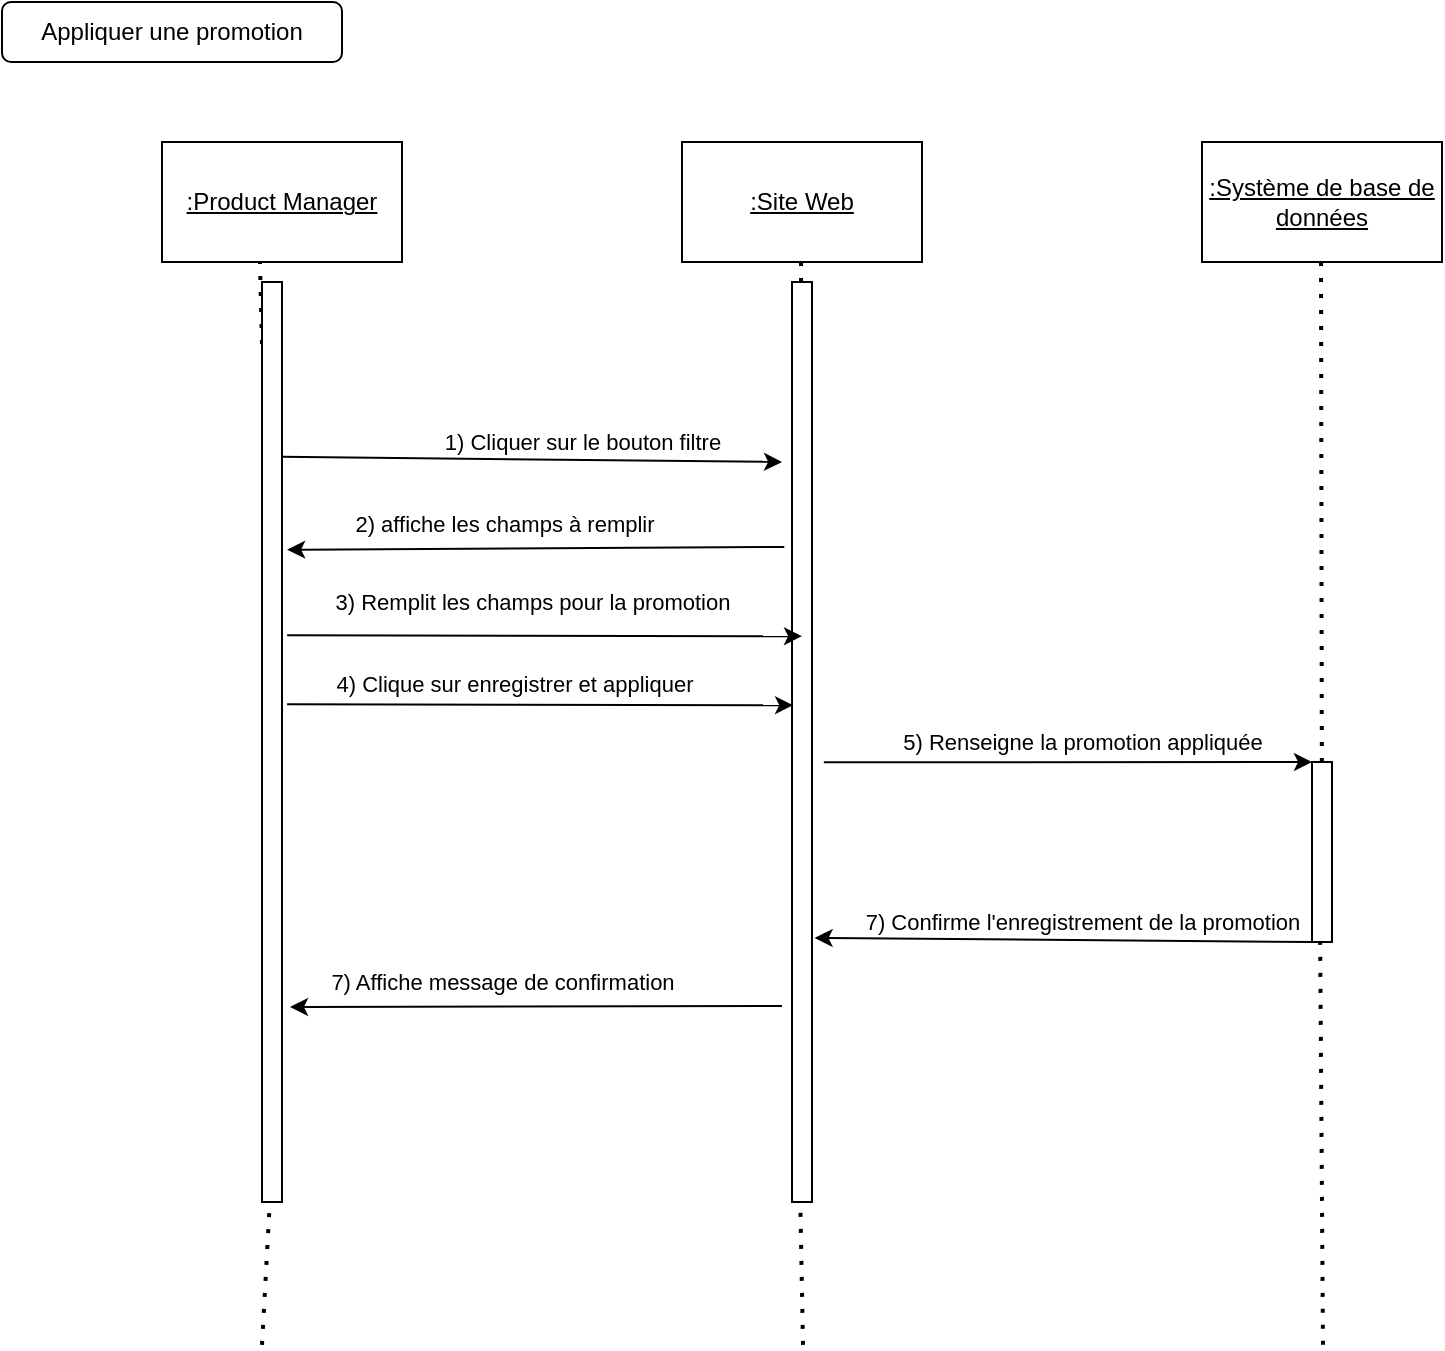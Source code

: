 <mxfile version="21.4.0" type="github">
  <diagram name="Page-1" id="Un62vdYVXbTe91Y6Ss48">
    <mxGraphModel dx="1434" dy="764" grid="1" gridSize="10" guides="1" tooltips="1" connect="1" arrows="1" fold="1" page="1" pageScale="1" pageWidth="827" pageHeight="1169" math="0" shadow="0">
      <root>
        <mxCell id="0" />
        <mxCell id="1" parent="0" />
        <mxCell id="DuPCtcCv23s6D15s6U2P-1" value="&lt;u&gt;:Product Manager&lt;/u&gt;" style="rounded=0;whiteSpace=wrap;html=1;" vertex="1" parent="1">
          <mxGeometry x="110" y="160" width="120" height="60" as="geometry" />
        </mxCell>
        <mxCell id="DuPCtcCv23s6D15s6U2P-2" value="&lt;u&gt;:Site Web&lt;/u&gt;" style="rounded=0;whiteSpace=wrap;html=1;" vertex="1" parent="1">
          <mxGeometry x="370" y="160" width="120" height="60" as="geometry" />
        </mxCell>
        <mxCell id="DuPCtcCv23s6D15s6U2P-3" value="&lt;u&gt;:Système de base de données&lt;/u&gt;" style="rounded=0;whiteSpace=wrap;html=1;" vertex="1" parent="1">
          <mxGeometry x="630" y="160" width="120" height="60" as="geometry" />
        </mxCell>
        <mxCell id="DuPCtcCv23s6D15s6U2P-4" value="Appliquer une promotion" style="rounded=1;whiteSpace=wrap;html=1;" vertex="1" parent="1">
          <mxGeometry x="30" y="90" width="170" height="30" as="geometry" />
        </mxCell>
        <mxCell id="DuPCtcCv23s6D15s6U2P-5" value="" style="endArrow=none;dashed=1;html=1;dashPattern=1 3;strokeWidth=2;rounded=0;entryX=0.408;entryY=0.993;entryDx=0;entryDy=0;entryPerimeter=0;" edge="1" parent="1" source="DuPCtcCv23s6D15s6U2P-9" target="DuPCtcCv23s6D15s6U2P-1">
          <mxGeometry width="50" height="50" relative="1" as="geometry">
            <mxPoint x="160" y="761.429" as="sourcePoint" />
            <mxPoint x="480" y="350" as="targetPoint" />
          </mxGeometry>
        </mxCell>
        <mxCell id="DuPCtcCv23s6D15s6U2P-6" value="" style="endArrow=none;dashed=1;html=1;dashPattern=1 3;strokeWidth=2;rounded=0;entryX=0.408;entryY=0.993;entryDx=0;entryDy=0;entryPerimeter=0;" edge="1" parent="1" source="DuPCtcCv23s6D15s6U2P-12">
          <mxGeometry width="50" height="50" relative="1" as="geometry">
            <mxPoint x="430.5" y="761.429" as="sourcePoint" />
            <mxPoint x="429.5" y="220" as="targetPoint" />
          </mxGeometry>
        </mxCell>
        <mxCell id="DuPCtcCv23s6D15s6U2P-7" value="" style="endArrow=none;dashed=1;html=1;dashPattern=1 3;strokeWidth=2;rounded=0;entryX=0.408;entryY=0.993;entryDx=0;entryDy=0;entryPerimeter=0;" edge="1" parent="1" source="DuPCtcCv23s6D15s6U2P-19">
          <mxGeometry width="50" height="50" relative="1" as="geometry">
            <mxPoint x="690.5" y="761.429" as="sourcePoint" />
            <mxPoint x="689.5" y="220" as="targetPoint" />
          </mxGeometry>
        </mxCell>
        <mxCell id="DuPCtcCv23s6D15s6U2P-8" value="" style="endArrow=none;dashed=1;html=1;dashPattern=1 3;strokeWidth=2;rounded=0;entryX=0.408;entryY=0.993;entryDx=0;entryDy=0;entryPerimeter=0;" edge="1" parent="1" target="DuPCtcCv23s6D15s6U2P-9">
          <mxGeometry width="50" height="50" relative="1" as="geometry">
            <mxPoint x="160" y="761.429" as="sourcePoint" />
            <mxPoint x="159" y="220" as="targetPoint" />
          </mxGeometry>
        </mxCell>
        <mxCell id="DuPCtcCv23s6D15s6U2P-9" value="" style="rounded=0;whiteSpace=wrap;html=1;" vertex="1" parent="1">
          <mxGeometry x="160" y="230" width="10" height="460" as="geometry" />
        </mxCell>
        <mxCell id="DuPCtcCv23s6D15s6U2P-10" value="1) Cliquer sur le bouton filtre" style="endArrow=classic;html=1;rounded=0;exitX=0.971;exitY=0.19;exitDx=0;exitDy=0;exitPerimeter=0;" edge="1" parent="1" source="DuPCtcCv23s6D15s6U2P-9">
          <mxGeometry x="0.2" y="9" width="50" height="50" relative="1" as="geometry">
            <mxPoint x="430" y="380" as="sourcePoint" />
            <mxPoint x="420" y="320" as="targetPoint" />
            <mxPoint as="offset" />
          </mxGeometry>
        </mxCell>
        <mxCell id="DuPCtcCv23s6D15s6U2P-11" value="" style="endArrow=none;dashed=1;html=1;dashPattern=1 3;strokeWidth=2;rounded=0;entryX=0.408;entryY=0.993;entryDx=0;entryDy=0;entryPerimeter=0;" edge="1" parent="1" target="DuPCtcCv23s6D15s6U2P-12">
          <mxGeometry width="50" height="50" relative="1" as="geometry">
            <mxPoint x="430.5" y="761.429" as="sourcePoint" />
            <mxPoint x="429.5" y="220" as="targetPoint" />
          </mxGeometry>
        </mxCell>
        <mxCell id="DuPCtcCv23s6D15s6U2P-12" value="" style="rounded=0;whiteSpace=wrap;html=1;" vertex="1" parent="1">
          <mxGeometry x="425" y="230" width="10" height="460" as="geometry" />
        </mxCell>
        <mxCell id="DuPCtcCv23s6D15s6U2P-13" value="" style="endArrow=classic;html=1;rounded=0;exitX=-0.386;exitY=0.288;exitDx=0;exitDy=0;exitPerimeter=0;entryX=1.257;entryY=0.291;entryDx=0;entryDy=0;entryPerimeter=0;" edge="1" parent="1" source="DuPCtcCv23s6D15s6U2P-12" target="DuPCtcCv23s6D15s6U2P-9">
          <mxGeometry width="50" height="50" relative="1" as="geometry">
            <mxPoint x="430" y="260" as="sourcePoint" />
            <mxPoint x="480" y="210" as="targetPoint" />
          </mxGeometry>
        </mxCell>
        <mxCell id="DuPCtcCv23s6D15s6U2P-14" value="2) affiche les champs à remplir" style="edgeLabel;html=1;align=center;verticalAlign=middle;resizable=0;points=[];" vertex="1" connectable="0" parent="DuPCtcCv23s6D15s6U2P-13">
          <mxGeometry x="0.155" y="2" relative="1" as="geometry">
            <mxPoint x="3" y="-15" as="offset" />
          </mxGeometry>
        </mxCell>
        <mxCell id="DuPCtcCv23s6D15s6U2P-15" value="3) Remplit les champs pour la promotion" style="endArrow=classic;html=1;rounded=0;exitX=1.257;exitY=0.384;exitDx=0;exitDy=0;exitPerimeter=0;entryX=0.5;entryY=0.385;entryDx=0;entryDy=0;entryPerimeter=0;" edge="1" parent="1" source="DuPCtcCv23s6D15s6U2P-9" target="DuPCtcCv23s6D15s6U2P-12">
          <mxGeometry x="-0.051" y="17" width="50" height="50" relative="1" as="geometry">
            <mxPoint x="430" y="450" as="sourcePoint" />
            <mxPoint x="420" y="407" as="targetPoint" />
            <mxPoint as="offset" />
          </mxGeometry>
        </mxCell>
        <mxCell id="DuPCtcCv23s6D15s6U2P-16" value="" style="endArrow=classic;html=1;rounded=0;exitX=1.257;exitY=0.459;exitDx=0;exitDy=0;exitPerimeter=0;entryX=0.054;entryY=0.46;entryDx=0;entryDy=0;entryPerimeter=0;" edge="1" parent="1" source="DuPCtcCv23s6D15s6U2P-9" target="DuPCtcCv23s6D15s6U2P-12">
          <mxGeometry width="50" height="50" relative="1" as="geometry">
            <mxPoint x="430" y="450" as="sourcePoint" />
            <mxPoint x="480" y="400" as="targetPoint" />
          </mxGeometry>
        </mxCell>
        <mxCell id="DuPCtcCv23s6D15s6U2P-17" value="4) Clique sur enregistrer et appliquer" style="edgeLabel;html=1;align=center;verticalAlign=middle;resizable=0;points=[];" vertex="1" connectable="0" parent="DuPCtcCv23s6D15s6U2P-16">
          <mxGeometry x="-0.101" y="3" relative="1" as="geometry">
            <mxPoint y="-8" as="offset" />
          </mxGeometry>
        </mxCell>
        <mxCell id="DuPCtcCv23s6D15s6U2P-18" value="" style="endArrow=none;dashed=1;html=1;dashPattern=1 3;strokeWidth=2;rounded=0;entryX=0.408;entryY=0.993;entryDx=0;entryDy=0;entryPerimeter=0;" edge="1" parent="1" target="DuPCtcCv23s6D15s6U2P-19">
          <mxGeometry width="50" height="50" relative="1" as="geometry">
            <mxPoint x="690.5" y="761.429" as="sourcePoint" />
            <mxPoint x="689.5" y="220" as="targetPoint" />
          </mxGeometry>
        </mxCell>
        <mxCell id="DuPCtcCv23s6D15s6U2P-19" value="" style="rounded=0;whiteSpace=wrap;html=1;" vertex="1" parent="1">
          <mxGeometry x="685" y="470" width="10" height="90" as="geometry" />
        </mxCell>
        <mxCell id="DuPCtcCv23s6D15s6U2P-20" value="5) Renseigne la promotion appliquée" style="endArrow=classic;html=1;rounded=0;entryX=0;entryY=0;entryDx=0;entryDy=0;exitX=1.592;exitY=0.522;exitDx=0;exitDy=0;exitPerimeter=0;" edge="1" parent="1" source="DuPCtcCv23s6D15s6U2P-12" target="DuPCtcCv23s6D15s6U2P-19">
          <mxGeometry x="0.058" y="10" width="50" height="50" relative="1" as="geometry">
            <mxPoint x="440" y="470" as="sourcePoint" />
            <mxPoint x="510" y="420" as="targetPoint" />
            <mxPoint as="offset" />
          </mxGeometry>
        </mxCell>
        <mxCell id="DuPCtcCv23s6D15s6U2P-21" value="7) Confirme l&#39;enregistrement de la promotion" style="endArrow=classic;html=1;rounded=0;entryX=1.131;entryY=0.713;entryDx=0;entryDy=0;entryPerimeter=0;exitX=0;exitY=1;exitDx=0;exitDy=0;" edge="1" parent="1" source="DuPCtcCv23s6D15s6U2P-19" target="DuPCtcCv23s6D15s6U2P-12">
          <mxGeometry x="-0.075" y="-9" width="50" height="50" relative="1" as="geometry">
            <mxPoint x="460" y="470" as="sourcePoint" />
            <mxPoint x="510" y="420" as="targetPoint" />
            <mxPoint as="offset" />
          </mxGeometry>
        </mxCell>
        <mxCell id="DuPCtcCv23s6D15s6U2P-22" value="7) Affiche message de confirmation" style="endArrow=classic;html=1;rounded=0;entryX=1.4;entryY=0.788;entryDx=0;entryDy=0;entryPerimeter=0;" edge="1" parent="1" target="DuPCtcCv23s6D15s6U2P-9">
          <mxGeometry x="0.138" y="-12" width="50" height="50" relative="1" as="geometry">
            <mxPoint x="420" y="592" as="sourcePoint" />
            <mxPoint x="446" y="568" as="targetPoint" />
            <mxPoint as="offset" />
          </mxGeometry>
        </mxCell>
      </root>
    </mxGraphModel>
  </diagram>
</mxfile>
